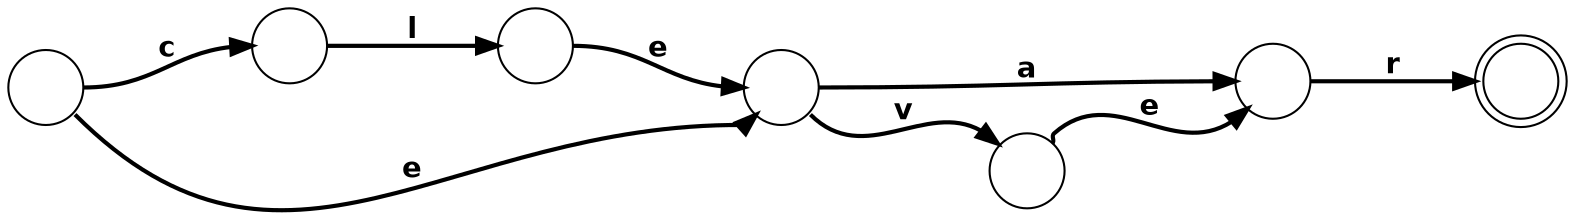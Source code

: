 digraph G {

	node [fontname="Helvetica-Bold",shape = circle];
        rankdir=LR;
        ranksep=1;

        c [label=""]
        l [label=""]
        e [label=""]
        a [label=""]
        r [label=""]
        x [label="", peripheries=2]
	v [label=""]
        r [label=""]

        c -> l [tailport=e,headport=w,fontname="Helvetica-Bold",style=bold,label="c"];
        l -> e [tailport=e,headport=w,fontname="Helvetica-Bold",style=bold,label="l"];
        e -> a [tailport=e,headport=w,fontname="Helvetica-Bold",style=bold,label="e"];
        a -> r [tailport=e,headport=w,fontname="Helvetica-Bold",style=bold,label="a"];
        r -> x [tailport=e,headport=w,fontname="Helvetica-Bold",style=bold,label="r"];

	c -> a [tailport=se,headport=sw,fontname="Helvetica-Bold",style=bold,label="e"];
        a -> v [tailport=se,headport=nw,fontname="Helvetica-Bold",style=bold,label="v"];
        v -> r [tailport=ne,headport=sw,fontname="Helvetica-Bold",style=bold,label="e"];

}
